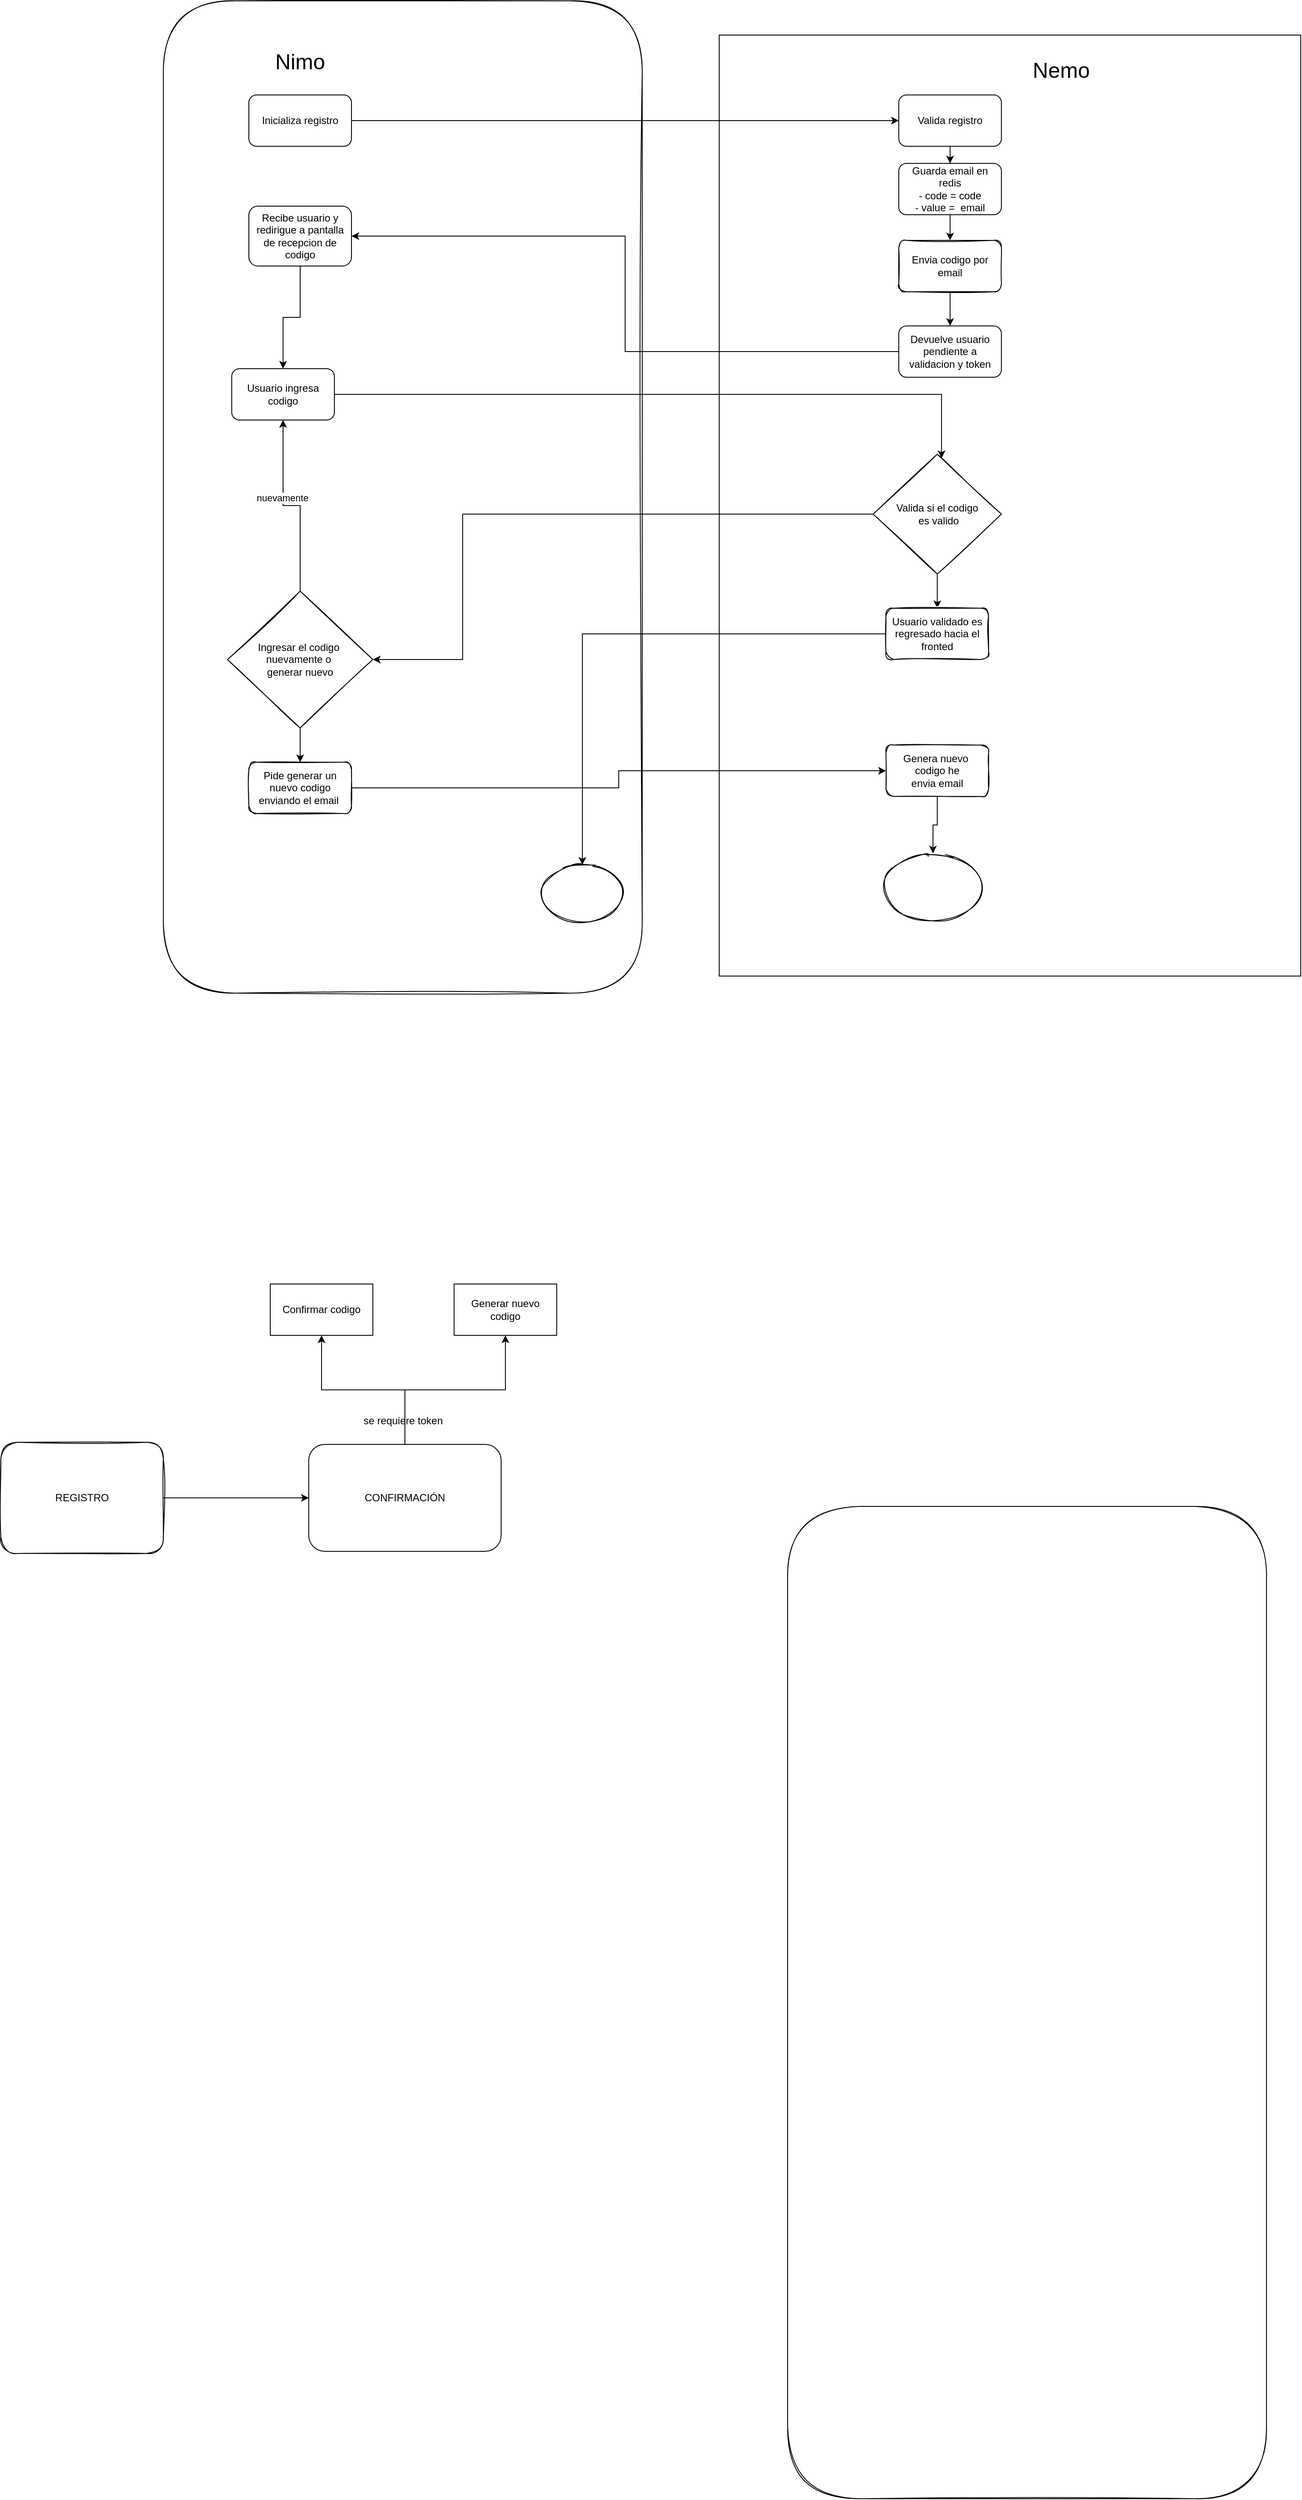<mxfile>
    <diagram id="nwAw7MEPoQQMFq2wJam8" name="Page-1">
        <mxGraphModel dx="1401" dy="426" grid="1" gridSize="10" guides="1" tooltips="1" connect="1" arrows="1" fold="1" page="1" pageScale="1" pageWidth="827" pageHeight="1169" math="0" shadow="0">
            <root>
                <mxCell id="0"/>
                <mxCell id="1" parent="0"/>
                <mxCell id="35" value="" style="rounded=1;whiteSpace=wrap;html=1;sketch=1;" parent="1" vertex="1">
                    <mxGeometry x="110" y="50" width="560" height="1160" as="geometry"/>
                </mxCell>
                <mxCell id="3" value="" style="rounded=0;whiteSpace=wrap;html=1;fontStyle=1" parent="1" vertex="1">
                    <mxGeometry x="760" y="90" width="680" height="1100" as="geometry"/>
                </mxCell>
                <mxCell id="4" value="&lt;font style=&quot;font-size: 25px&quot;&gt;Nimo&lt;/font&gt;" style="text;html=1;strokeColor=none;fillColor=none;align=center;verticalAlign=middle;whiteSpace=wrap;rounded=0;strokeWidth=5;" parent="1" vertex="1">
                    <mxGeometry x="250" y="110" width="40" height="20" as="geometry"/>
                </mxCell>
                <mxCell id="6" value="&lt;font style=&quot;font-size: 25px&quot;&gt;Nemo&lt;/font&gt;" style="text;html=1;strokeColor=none;fillColor=none;align=center;verticalAlign=middle;whiteSpace=wrap;rounded=0;" parent="1" vertex="1">
                    <mxGeometry x="1140" y="120" width="40" height="20" as="geometry"/>
                </mxCell>
                <mxCell id="11" style="edgeStyle=orthogonalEdgeStyle;rounded=0;orthogonalLoop=1;jettySize=auto;html=1;" parent="1" source="8" target="10" edge="1">
                    <mxGeometry relative="1" as="geometry"/>
                </mxCell>
                <mxCell id="8" value="Inicializa registro" style="rounded=1;whiteSpace=wrap;html=1;" parent="1" vertex="1">
                    <mxGeometry x="210" y="160" width="120" height="60" as="geometry"/>
                </mxCell>
                <mxCell id="14" style="edgeStyle=orthogonalEdgeStyle;rounded=0;orthogonalLoop=1;jettySize=auto;html=1;" parent="1" source="10" target="13" edge="1">
                    <mxGeometry relative="1" as="geometry"/>
                </mxCell>
                <mxCell id="10" value="Valida registro" style="rounded=1;whiteSpace=wrap;html=1;" parent="1" vertex="1">
                    <mxGeometry x="970" y="160" width="120" height="60" as="geometry"/>
                </mxCell>
                <mxCell id="52" style="edgeStyle=orthogonalEdgeStyle;rounded=0;orthogonalLoop=1;jettySize=auto;html=1;" parent="1" source="13" target="51" edge="1">
                    <mxGeometry relative="1" as="geometry"/>
                </mxCell>
                <mxCell id="13" value="Guarda email en redis&lt;br&gt;- code = code&lt;br&gt;- value =&amp;nbsp; email" style="rounded=1;whiteSpace=wrap;html=1;" parent="1" vertex="1">
                    <mxGeometry x="970" y="240" width="120" height="60" as="geometry"/>
                </mxCell>
                <mxCell id="21" style="edgeStyle=orthogonalEdgeStyle;rounded=0;orthogonalLoop=1;jettySize=auto;html=1;entryX=1;entryY=0.5;entryDx=0;entryDy=0;" parent="1" source="17" target="20" edge="1">
                    <mxGeometry relative="1" as="geometry"/>
                </mxCell>
                <mxCell id="17" value="Devuelve usuario pendiente a validacion y token" style="rounded=1;whiteSpace=wrap;html=1;" parent="1" vertex="1">
                    <mxGeometry x="970" y="430" width="120" height="60" as="geometry"/>
                </mxCell>
                <mxCell id="26" style="edgeStyle=orthogonalEdgeStyle;rounded=0;orthogonalLoop=1;jettySize=auto;html=1;entryX=0.5;entryY=0;entryDx=0;entryDy=0;" parent="1" source="20" target="24" edge="1">
                    <mxGeometry relative="1" as="geometry"/>
                </mxCell>
                <mxCell id="20" value="Recibe usuario y redirigue a pantalla de recepcion de codigo" style="rounded=1;whiteSpace=wrap;html=1;" parent="1" vertex="1">
                    <mxGeometry x="210" y="290" width="120" height="70" as="geometry"/>
                </mxCell>
                <mxCell id="29" style="edgeStyle=orthogonalEdgeStyle;rounded=0;orthogonalLoop=1;jettySize=auto;html=1;" parent="1" source="24" target="28" edge="1">
                    <mxGeometry relative="1" as="geometry">
                        <Array as="points">
                            <mxPoint x="1020" y="510"/>
                        </Array>
                    </mxGeometry>
                </mxCell>
                <mxCell id="24" value="Usuario ingresa codigo" style="rounded=1;whiteSpace=wrap;html=1;" parent="1" vertex="1">
                    <mxGeometry x="190" y="480" width="120" height="60" as="geometry"/>
                </mxCell>
                <mxCell id="31" style="edgeStyle=orthogonalEdgeStyle;rounded=0;orthogonalLoop=1;jettySize=auto;html=1;" parent="1" source="28" target="30" edge="1">
                    <mxGeometry relative="1" as="geometry"/>
                </mxCell>
                <mxCell id="44" style="edgeStyle=orthogonalEdgeStyle;rounded=0;orthogonalLoop=1;jettySize=auto;html=1;" parent="1" source="28" target="43" edge="1">
                    <mxGeometry relative="1" as="geometry">
                        <Array as="points">
                            <mxPoint x="460" y="650"/>
                            <mxPoint x="460" y="820"/>
                        </Array>
                    </mxGeometry>
                </mxCell>
                <mxCell id="28" value="Valida si el codigo&lt;br&gt;&amp;nbsp;es valido" style="rhombus;whiteSpace=wrap;html=1;sketch=1;" parent="1" vertex="1">
                    <mxGeometry x="940" y="580" width="150" height="140" as="geometry"/>
                </mxCell>
                <mxCell id="39" style="edgeStyle=orthogonalEdgeStyle;rounded=0;orthogonalLoop=1;jettySize=auto;html=1;" parent="1" source="30" target="48" edge="1">
                    <mxGeometry relative="1" as="geometry">
                        <mxPoint x="605" y="1000" as="targetPoint"/>
                    </mxGeometry>
                </mxCell>
                <mxCell id="30" value="Usuario validado es regresado hacia el fronted" style="rounded=1;whiteSpace=wrap;html=1;sketch=1;" parent="1" vertex="1">
                    <mxGeometry x="955" y="760" width="120" height="60" as="geometry"/>
                </mxCell>
                <mxCell id="45" style="edgeStyle=orthogonalEdgeStyle;rounded=0;orthogonalLoop=1;jettySize=auto;html=1;" parent="1" source="43" target="24" edge="1">
                    <mxGeometry relative="1" as="geometry"/>
                </mxCell>
                <mxCell id="46" value="nuevamente" style="edgeLabel;html=1;align=center;verticalAlign=middle;resizable=0;points=[];" parent="45" vertex="1" connectable="0">
                    <mxGeometry x="0.179" y="1" relative="1" as="geometry">
                        <mxPoint as="offset"/>
                    </mxGeometry>
                </mxCell>
                <mxCell id="55" style="edgeStyle=orthogonalEdgeStyle;rounded=0;orthogonalLoop=1;jettySize=auto;html=1;" parent="1" source="43" target="54" edge="1">
                    <mxGeometry relative="1" as="geometry"/>
                </mxCell>
                <mxCell id="43" value="Ingresar el codigo&amp;nbsp;&lt;br&gt;nuevamente o&amp;nbsp;&lt;br&gt;generar nuevo" style="rhombus;whiteSpace=wrap;html=1;sketch=1;" parent="1" vertex="1">
                    <mxGeometry x="185" y="740" width="170" height="160" as="geometry"/>
                </mxCell>
                <mxCell id="48" value="" style="ellipse;whiteSpace=wrap;html=1;sketch=1;" parent="1" vertex="1">
                    <mxGeometry x="550" y="1060" width="100" height="66.67" as="geometry"/>
                </mxCell>
                <mxCell id="53" style="edgeStyle=orthogonalEdgeStyle;rounded=0;orthogonalLoop=1;jettySize=auto;html=1;" parent="1" source="51" target="17" edge="1">
                    <mxGeometry relative="1" as="geometry"/>
                </mxCell>
                <mxCell id="51" value="Envia codigo por email" style="rounded=1;whiteSpace=wrap;html=1;sketch=1;" parent="1" vertex="1">
                    <mxGeometry x="970" y="330" width="120" height="60" as="geometry"/>
                </mxCell>
                <mxCell id="58" style="edgeStyle=orthogonalEdgeStyle;rounded=0;orthogonalLoop=1;jettySize=auto;html=1;" parent="1" source="54" target="57" edge="1">
                    <mxGeometry relative="1" as="geometry"/>
                </mxCell>
                <mxCell id="54" value="Pide generar un nuevo codigo&lt;br&gt;enviando el email&amp;nbsp;" style="rounded=1;whiteSpace=wrap;html=1;sketch=1;" parent="1" vertex="1">
                    <mxGeometry x="210" y="940" width="120" height="60" as="geometry"/>
                </mxCell>
                <mxCell id="62" style="edgeStyle=orthogonalEdgeStyle;rounded=0;orthogonalLoop=1;jettySize=auto;html=1;" parent="1" source="57" target="61" edge="1">
                    <mxGeometry relative="1" as="geometry"/>
                </mxCell>
                <mxCell id="57" value="Genera nuevo&amp;nbsp; codigo he &lt;br&gt;envia email" style="rounded=1;whiteSpace=wrap;html=1;sketch=1;" parent="1" vertex="1">
                    <mxGeometry x="955" y="920" width="120" height="60" as="geometry"/>
                </mxCell>
                <mxCell id="61" value="" style="ellipse;whiteSpace=wrap;html=1;sketch=1;" parent="1" vertex="1">
                    <mxGeometry x="950" y="1046.67" width="120" height="80" as="geometry"/>
                </mxCell>
                <mxCell id="66" style="edgeStyle=orthogonalEdgeStyle;rounded=0;orthogonalLoop=1;jettySize=auto;html=1;entryX=0;entryY=0.5;entryDx=0;entryDy=0;" edge="1" parent="1" source="63" target="68">
                    <mxGeometry relative="1" as="geometry">
                        <mxPoint x="480" y="1800" as="targetPoint"/>
                    </mxGeometry>
                </mxCell>
                <mxCell id="63" value="REGISTRO" style="rounded=1;whiteSpace=wrap;html=1;sketch=1;" vertex="1" parent="1">
                    <mxGeometry x="-80" y="1735" width="190" height="130" as="geometry"/>
                </mxCell>
                <mxCell id="64" value="" style="rounded=1;whiteSpace=wrap;html=1;sketch=1;" vertex="1" parent="1">
                    <mxGeometry x="840" y="1810" width="560" height="1160" as="geometry"/>
                </mxCell>
                <mxCell id="71" style="edgeStyle=orthogonalEdgeStyle;rounded=0;orthogonalLoop=1;jettySize=auto;html=1;" edge="1" parent="1" source="68" target="69">
                    <mxGeometry relative="1" as="geometry"/>
                </mxCell>
                <mxCell id="72" style="edgeStyle=orthogonalEdgeStyle;rounded=0;orthogonalLoop=1;jettySize=auto;html=1;" edge="1" parent="1" source="68" target="70">
                    <mxGeometry relative="1" as="geometry"/>
                </mxCell>
                <mxCell id="68" value="CONFIRMACIÓN" style="rounded=1;whiteSpace=wrap;html=1;" vertex="1" parent="1">
                    <mxGeometry x="280" y="1737.5" width="225" height="125" as="geometry"/>
                </mxCell>
                <mxCell id="69" value="Confirmar codigo" style="rounded=0;whiteSpace=wrap;html=1;" vertex="1" parent="1">
                    <mxGeometry x="235" y="1550" width="120" height="60" as="geometry"/>
                </mxCell>
                <mxCell id="70" value="Generar nuevo codigo" style="rounded=0;whiteSpace=wrap;html=1;" vertex="1" parent="1">
                    <mxGeometry x="450" y="1550" width="120" height="60" as="geometry"/>
                </mxCell>
                <mxCell id="73" value="se requiere token" style="text;html=1;align=center;verticalAlign=middle;resizable=0;points=[];autosize=1;strokeColor=none;" vertex="1" parent="1">
                    <mxGeometry x="335" y="1700" width="110" height="20" as="geometry"/>
                </mxCell>
            </root>
        </mxGraphModel>
    </diagram>
</mxfile>